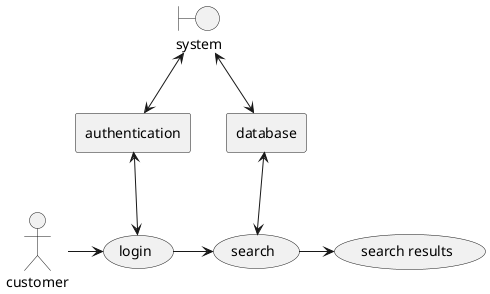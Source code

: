 @startuml search
actor customer
boundary "system" as system
usecase "login" as login  
rectangle "database" as db 
rectangle "authentication" as auth 
usecase "search" as search 
usecase "search results" as sr

customer -> login
db <-up-> system
auth <-up-> system
login -> search
login <-up-> auth
search <-up-> db
search -> sr




@enduml